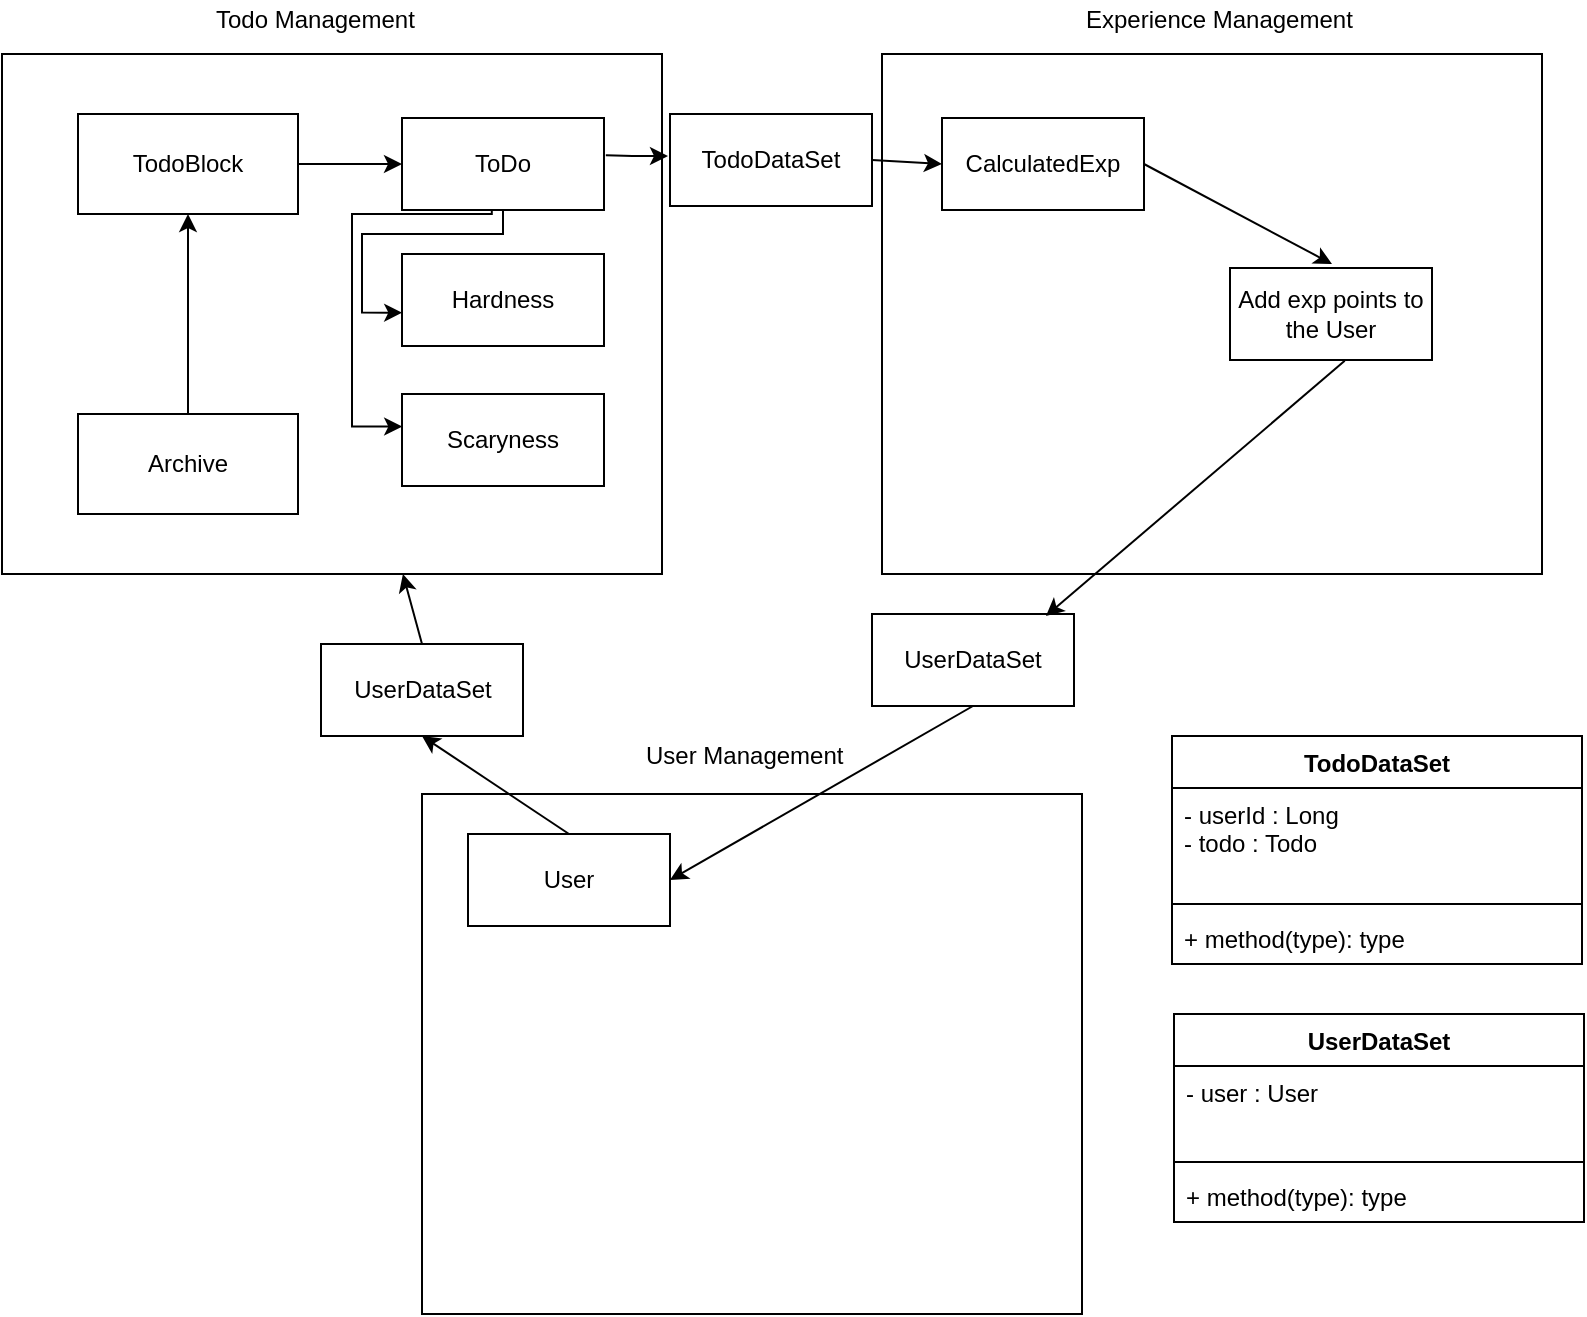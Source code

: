 <mxfile version="12.1.9" type="github" pages="1">
  <diagram id="Rc_XmiZ5ZgW4b_LVRCiT" name="Page-1">
    <mxGraphModel dx="970" dy="532" grid="1" gridSize="10" guides="1" tooltips="1" connect="1" arrows="1" fold="1" page="1" pageScale="1" pageWidth="850" pageHeight="1100" math="0" shadow="0">
      <root>
        <mxCell id="0"/>
        <mxCell id="1" parent="0"/>
        <mxCell id="7lfXtU-1fm0I3fZK3Gpo-2" value="" style="rounded=0;whiteSpace=wrap;html=1;fillColor=none;" parent="1" vertex="1">
          <mxGeometry x="30" y="70" width="330" height="260" as="geometry"/>
        </mxCell>
        <mxCell id="7lfXtU-1fm0I3fZK3Gpo-3" value="" style="rounded=0;whiteSpace=wrap;html=1;fillColor=none;" parent="1" vertex="1">
          <mxGeometry x="470" y="70" width="330" height="260" as="geometry"/>
        </mxCell>
        <mxCell id="7lfXtU-1fm0I3fZK3Gpo-4" value="" style="rounded=0;whiteSpace=wrap;html=1;fillColor=none;" parent="1" vertex="1">
          <mxGeometry x="240" y="440" width="330" height="260" as="geometry"/>
        </mxCell>
        <mxCell id="7lfXtU-1fm0I3fZK3Gpo-5" value="Todo Management" style="text;html=1;resizable=0;points=[];autosize=1;align=left;verticalAlign=top;spacingTop=-4;" parent="1" vertex="1">
          <mxGeometry x="134.5" y="43" width="110" height="20" as="geometry"/>
        </mxCell>
        <mxCell id="7lfXtU-1fm0I3fZK3Gpo-6" value="Experience Management" style="text;html=1;resizable=0;points=[];autosize=1;align=left;verticalAlign=top;spacingTop=-4;" parent="1" vertex="1">
          <mxGeometry x="570" y="43" width="150" height="20" as="geometry"/>
        </mxCell>
        <mxCell id="7lfXtU-1fm0I3fZK3Gpo-7" value="User Management" style="text;html=1;resizable=0;points=[];autosize=1;align=left;verticalAlign=top;spacingTop=-4;" parent="1" vertex="1">
          <mxGeometry x="350" y="411" width="110" height="20" as="geometry"/>
        </mxCell>
        <mxCell id="7lfXtU-1fm0I3fZK3Gpo-11" value="" style="edgeStyle=orthogonalEdgeStyle;rounded=0;orthogonalLoop=1;jettySize=auto;html=1;" parent="1" source="7lfXtU-1fm0I3fZK3Gpo-8" target="7lfXtU-1fm0I3fZK3Gpo-9" edge="1">
          <mxGeometry relative="1" as="geometry"/>
        </mxCell>
        <mxCell id="7lfXtU-1fm0I3fZK3Gpo-8" value="TodoBlock" style="rounded=0;whiteSpace=wrap;html=1;fillColor=none;" parent="1" vertex="1">
          <mxGeometry x="68" y="100" width="110" height="50" as="geometry"/>
        </mxCell>
        <mxCell id="7lfXtU-1fm0I3fZK3Gpo-9" value="ToDo" style="rounded=0;whiteSpace=wrap;html=1;fillColor=none;" parent="1" vertex="1">
          <mxGeometry x="230" y="102" width="101" height="46" as="geometry"/>
        </mxCell>
        <mxCell id="7lfXtU-1fm0I3fZK3Gpo-12" style="edgeStyle=orthogonalEdgeStyle;rounded=0;orthogonalLoop=1;jettySize=auto;html=1;entryX=0.5;entryY=1;entryDx=0;entryDy=0;" parent="1" source="7lfXtU-1fm0I3fZK3Gpo-10" target="7lfXtU-1fm0I3fZK3Gpo-8" edge="1">
          <mxGeometry relative="1" as="geometry"/>
        </mxCell>
        <mxCell id="7lfXtU-1fm0I3fZK3Gpo-10" value="Archive" style="rounded=0;whiteSpace=wrap;html=1;fillColor=none;" parent="1" vertex="1">
          <mxGeometry x="68" y="250" width="110" height="50" as="geometry"/>
        </mxCell>
        <mxCell id="7lfXtU-1fm0I3fZK3Gpo-13" value="CalculatedExp" style="rounded=0;whiteSpace=wrap;html=1;fillColor=none;" parent="1" vertex="1">
          <mxGeometry x="500" y="102" width="101" height="46" as="geometry"/>
        </mxCell>
        <mxCell id="7lfXtU-1fm0I3fZK3Gpo-15" value="TodoDataSet" style="rounded=0;whiteSpace=wrap;html=1;fillColor=none;" parent="1" vertex="1">
          <mxGeometry x="364" y="100" width="101" height="46" as="geometry"/>
        </mxCell>
        <mxCell id="7lfXtU-1fm0I3fZK3Gpo-16" value="Hardness" style="rounded=0;whiteSpace=wrap;html=1;fillColor=none;" parent="1" vertex="1">
          <mxGeometry x="230" y="170" width="101" height="46" as="geometry"/>
        </mxCell>
        <mxCell id="7lfXtU-1fm0I3fZK3Gpo-17" value="Scaryness" style="rounded=0;whiteSpace=wrap;html=1;fillColor=none;" parent="1" vertex="1">
          <mxGeometry x="230" y="240" width="101" height="46" as="geometry"/>
        </mxCell>
        <mxCell id="7lfXtU-1fm0I3fZK3Gpo-21" style="edgeStyle=orthogonalEdgeStyle;rounded=0;orthogonalLoop=1;jettySize=auto;html=1;exitX=0.5;exitY=1;exitDx=0;exitDy=0;entryX=0.001;entryY=0.638;entryDx=0;entryDy=0;entryPerimeter=0;" parent="1" source="7lfXtU-1fm0I3fZK3Gpo-9" target="7lfXtU-1fm0I3fZK3Gpo-16" edge="1">
          <mxGeometry relative="1" as="geometry">
            <Array as="points">
              <mxPoint x="280" y="160"/>
              <mxPoint x="210" y="160"/>
              <mxPoint x="210" y="199"/>
            </Array>
          </mxGeometry>
        </mxCell>
        <mxCell id="7lfXtU-1fm0I3fZK3Gpo-22" style="edgeStyle=orthogonalEdgeStyle;rounded=0;orthogonalLoop=1;jettySize=auto;html=1;exitX=0.5;exitY=1;exitDx=0;exitDy=0;entryX=0.001;entryY=0.354;entryDx=0;entryDy=0;entryPerimeter=0;" parent="1" target="7lfXtU-1fm0I3fZK3Gpo-17" edge="1">
          <mxGeometry relative="1" as="geometry">
            <mxPoint x="274.889" y="147.944" as="sourcePoint"/>
            <mxPoint x="224.611" y="199.333" as="targetPoint"/>
            <Array as="points">
              <mxPoint x="275" y="150"/>
              <mxPoint x="205" y="150"/>
              <mxPoint x="205" y="256"/>
            </Array>
          </mxGeometry>
        </mxCell>
        <mxCell id="7lfXtU-1fm0I3fZK3Gpo-24" value="" style="endArrow=classic;html=1;exitX=1.009;exitY=0.405;exitDx=0;exitDy=0;exitPerimeter=0;" parent="1" source="7lfXtU-1fm0I3fZK3Gpo-9" edge="1">
          <mxGeometry width="50" height="50" relative="1" as="geometry">
            <mxPoint x="340" y="210" as="sourcePoint"/>
            <mxPoint x="363" y="121" as="targetPoint"/>
            <Array as="points">
              <mxPoint x="350" y="121"/>
            </Array>
          </mxGeometry>
        </mxCell>
        <mxCell id="7lfXtU-1fm0I3fZK3Gpo-26" value="" style="endArrow=classic;html=1;exitX=1;exitY=0.5;exitDx=0;exitDy=0;entryX=0;entryY=0.5;entryDx=0;entryDy=0;" parent="1" source="7lfXtU-1fm0I3fZK3Gpo-15" target="7lfXtU-1fm0I3fZK3Gpo-13" edge="1">
          <mxGeometry width="50" height="50" relative="1" as="geometry">
            <mxPoint x="460" y="160" as="sourcePoint"/>
            <mxPoint x="510" y="110" as="targetPoint"/>
          </mxGeometry>
        </mxCell>
        <mxCell id="7lfXtU-1fm0I3fZK3Gpo-27" value="User" style="rounded=0;whiteSpace=wrap;html=1;fillColor=none;" parent="1" vertex="1">
          <mxGeometry x="263" y="460" width="101" height="46" as="geometry"/>
        </mxCell>
        <mxCell id="7lfXtU-1fm0I3fZK3Gpo-28" value="" style="endArrow=classic;html=1;exitX=0.5;exitY=0;exitDx=0;exitDy=0;entryX=0.5;entryY=1;entryDx=0;entryDy=0;" parent="1" source="7lfXtU-1fm0I3fZK3Gpo-27" target="g4744lY3ipZy2g39p095-4" edge="1">
          <mxGeometry width="50" height="50" relative="1" as="geometry">
            <mxPoint x="250" y="450" as="sourcePoint"/>
            <mxPoint x="300" y="400" as="targetPoint"/>
          </mxGeometry>
        </mxCell>
        <mxCell id="g4744lY3ipZy2g39p095-1" value="Add exp points to the User" style="rounded=0;whiteSpace=wrap;html=1;fillColor=none;" parent="1" vertex="1">
          <mxGeometry x="644" y="177" width="101" height="46" as="geometry"/>
        </mxCell>
        <mxCell id="g4744lY3ipZy2g39p095-2" value="" style="endArrow=classic;html=1;exitX=0.568;exitY=1.009;exitDx=0;exitDy=0;exitPerimeter=0;entryX=0.861;entryY=0.022;entryDx=0;entryDy=0;entryPerimeter=0;" parent="1" source="g4744lY3ipZy2g39p095-1" target="g4744lY3ipZy2g39p095-5" edge="1">
          <mxGeometry width="50" height="50" relative="1" as="geometry">
            <mxPoint x="600" y="350" as="sourcePoint"/>
            <mxPoint x="650" y="300" as="targetPoint"/>
          </mxGeometry>
        </mxCell>
        <mxCell id="g4744lY3ipZy2g39p095-3" value="" style="endArrow=classic;html=1;exitX=1;exitY=0.5;exitDx=0;exitDy=0;" parent="1" source="7lfXtU-1fm0I3fZK3Gpo-13" edge="1">
          <mxGeometry width="50" height="50" relative="1" as="geometry">
            <mxPoint x="650" y="160" as="sourcePoint"/>
            <mxPoint x="695" y="175" as="targetPoint"/>
          </mxGeometry>
        </mxCell>
        <mxCell id="g4744lY3ipZy2g39p095-4" value="UserDataSet" style="rounded=0;whiteSpace=wrap;html=1;fillColor=none;" parent="1" vertex="1">
          <mxGeometry x="189.5" y="365" width="101" height="46" as="geometry"/>
        </mxCell>
        <mxCell id="g4744lY3ipZy2g39p095-5" value="UserDataSet" style="rounded=0;whiteSpace=wrap;html=1;fillColor=none;" parent="1" vertex="1">
          <mxGeometry x="465" y="350" width="101" height="46" as="geometry"/>
        </mxCell>
        <mxCell id="g4744lY3ipZy2g39p095-6" value="" style="endArrow=classic;html=1;exitX=0.5;exitY=0;exitDx=0;exitDy=0;" parent="1" source="g4744lY3ipZy2g39p095-4" target="7lfXtU-1fm0I3fZK3Gpo-2" edge="1">
          <mxGeometry width="50" height="50" relative="1" as="geometry">
            <mxPoint x="220" y="370" as="sourcePoint"/>
            <mxPoint x="270" y="320" as="targetPoint"/>
          </mxGeometry>
        </mxCell>
        <mxCell id="g4744lY3ipZy2g39p095-7" value="" style="endArrow=classic;html=1;exitX=0.5;exitY=1;exitDx=0;exitDy=0;entryX=1;entryY=0.5;entryDx=0;entryDy=0;" parent="1" source="g4744lY3ipZy2g39p095-5" target="7lfXtU-1fm0I3fZK3Gpo-27" edge="1">
          <mxGeometry width="50" height="50" relative="1" as="geometry">
            <mxPoint x="470" y="480" as="sourcePoint"/>
            <mxPoint x="520" y="430" as="targetPoint"/>
          </mxGeometry>
        </mxCell>
        <mxCell id="45NlDj1UToxuAQEzQDJD-2" value="TodoDataSet" style="swimlane;fontStyle=1;align=center;verticalAlign=top;childLayout=stackLayout;horizontal=1;startSize=26;horizontalStack=0;resizeParent=1;resizeParentMax=0;resizeLast=0;collapsible=1;marginBottom=0;" vertex="1" parent="1">
          <mxGeometry x="615" y="411" width="205" height="114" as="geometry"/>
        </mxCell>
        <mxCell id="45NlDj1UToxuAQEzQDJD-3" value="- userId : Long&#xa;- todo : Todo" style="text;strokeColor=none;fillColor=none;align=left;verticalAlign=top;spacingLeft=4;spacingRight=4;overflow=hidden;rotatable=0;points=[[0,0.5],[1,0.5]];portConstraint=eastwest;" vertex="1" parent="45NlDj1UToxuAQEzQDJD-2">
          <mxGeometry y="26" width="205" height="54" as="geometry"/>
        </mxCell>
        <mxCell id="45NlDj1UToxuAQEzQDJD-4" value="" style="line;strokeWidth=1;fillColor=none;align=left;verticalAlign=middle;spacingTop=-1;spacingLeft=3;spacingRight=3;rotatable=0;labelPosition=right;points=[];portConstraint=eastwest;" vertex="1" parent="45NlDj1UToxuAQEzQDJD-2">
          <mxGeometry y="80" width="205" height="8" as="geometry"/>
        </mxCell>
        <mxCell id="45NlDj1UToxuAQEzQDJD-5" value="+ method(type): type" style="text;strokeColor=none;fillColor=none;align=left;verticalAlign=top;spacingLeft=4;spacingRight=4;overflow=hidden;rotatable=0;points=[[0,0.5],[1,0.5]];portConstraint=eastwest;" vertex="1" parent="45NlDj1UToxuAQEzQDJD-2">
          <mxGeometry y="88" width="205" height="26" as="geometry"/>
        </mxCell>
        <mxCell id="45NlDj1UToxuAQEzQDJD-6" value="UserDataSet" style="swimlane;fontStyle=1;align=center;verticalAlign=top;childLayout=stackLayout;horizontal=1;startSize=26;horizontalStack=0;resizeParent=1;resizeParentMax=0;resizeLast=0;collapsible=1;marginBottom=0;" vertex="1" parent="1">
          <mxGeometry x="616" y="550" width="205" height="104" as="geometry"/>
        </mxCell>
        <mxCell id="45NlDj1UToxuAQEzQDJD-7" value="- user : User" style="text;strokeColor=none;fillColor=none;align=left;verticalAlign=top;spacingLeft=4;spacingRight=4;overflow=hidden;rotatable=0;points=[[0,0.5],[1,0.5]];portConstraint=eastwest;" vertex="1" parent="45NlDj1UToxuAQEzQDJD-6">
          <mxGeometry y="26" width="205" height="44" as="geometry"/>
        </mxCell>
        <mxCell id="45NlDj1UToxuAQEzQDJD-8" value="" style="line;strokeWidth=1;fillColor=none;align=left;verticalAlign=middle;spacingTop=-1;spacingLeft=3;spacingRight=3;rotatable=0;labelPosition=right;points=[];portConstraint=eastwest;" vertex="1" parent="45NlDj1UToxuAQEzQDJD-6">
          <mxGeometry y="70" width="205" height="8" as="geometry"/>
        </mxCell>
        <mxCell id="45NlDj1UToxuAQEzQDJD-9" value="+ method(type): type" style="text;strokeColor=none;fillColor=none;align=left;verticalAlign=top;spacingLeft=4;spacingRight=4;overflow=hidden;rotatable=0;points=[[0,0.5],[1,0.5]];portConstraint=eastwest;" vertex="1" parent="45NlDj1UToxuAQEzQDJD-6">
          <mxGeometry y="78" width="205" height="26" as="geometry"/>
        </mxCell>
      </root>
    </mxGraphModel>
  </diagram>
</mxfile>
